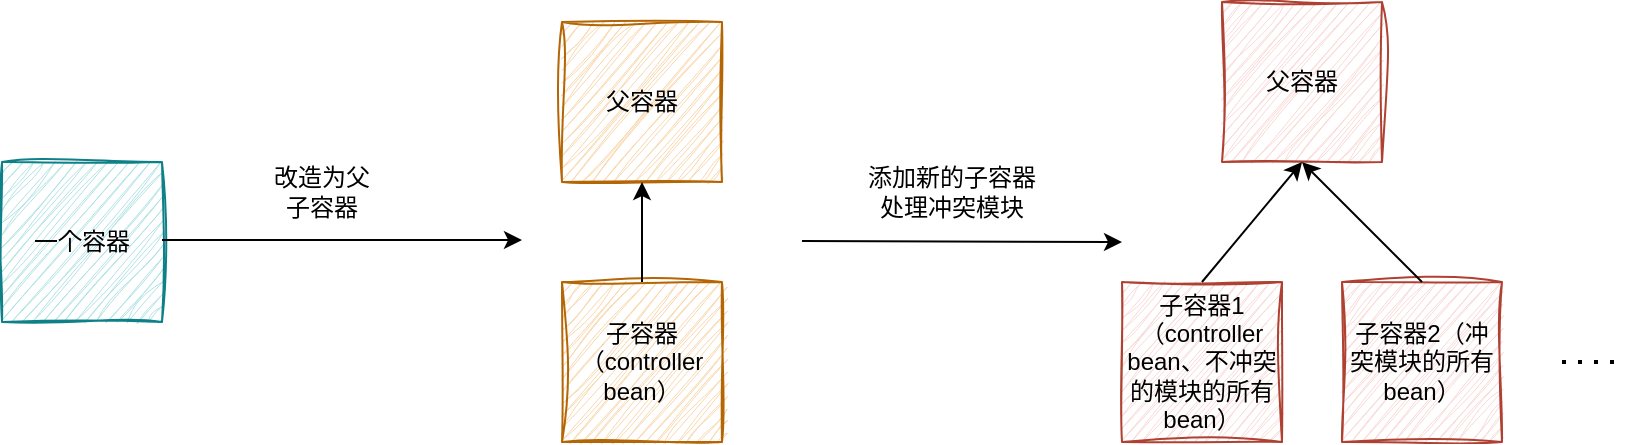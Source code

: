 <mxfile version="26.0.6">
  <diagram name="第 1 页" id="ED3It6m4xEMYX7c6KhXL">
    <mxGraphModel dx="1221" dy="733" grid="1" gridSize="10" guides="1" tooltips="1" connect="1" arrows="1" fold="1" page="1" pageScale="1" pageWidth="827" pageHeight="1169" math="0" shadow="0">
      <root>
        <mxCell id="0" />
        <mxCell id="1" parent="0" />
        <mxCell id="7OjdWX7iwCJd2l1jejAg-1" value="一个容器" style="whiteSpace=wrap;html=1;aspect=fixed;fillColor=#b0e3e6;strokeColor=#0e8088;glass=0;rounded=0;sketch=1;curveFitting=1;jiggle=2;" vertex="1" parent="1">
          <mxGeometry y="120" width="80" height="80" as="geometry" />
        </mxCell>
        <mxCell id="7OjdWX7iwCJd2l1jejAg-4" value="" style="endArrow=classic;html=1;rounded=0;" edge="1" parent="1">
          <mxGeometry width="50" height="50" relative="1" as="geometry">
            <mxPoint x="80" y="159" as="sourcePoint" />
            <mxPoint x="260" y="159" as="targetPoint" />
          </mxGeometry>
        </mxCell>
        <mxCell id="7OjdWX7iwCJd2l1jejAg-6" value="" style="endArrow=classic;html=1;rounded=0;" edge="1" parent="1">
          <mxGeometry width="50" height="50" relative="1" as="geometry">
            <mxPoint x="400" y="159.5" as="sourcePoint" />
            <mxPoint x="560" y="160" as="targetPoint" />
          </mxGeometry>
        </mxCell>
        <mxCell id="7OjdWX7iwCJd2l1jejAg-7" value="" style="group" vertex="1" connectable="0" parent="1">
          <mxGeometry x="280" y="50" width="80" height="210" as="geometry" />
        </mxCell>
        <mxCell id="7OjdWX7iwCJd2l1jejAg-2" value="父容器" style="whiteSpace=wrap;html=1;aspect=fixed;movable=1;resizable=1;rotatable=1;deletable=1;editable=1;locked=0;connectable=1;fillColor=#fad7ac;strokeColor=#b46504;sketch=1;curveFitting=1;jiggle=2;" vertex="1" parent="7OjdWX7iwCJd2l1jejAg-7">
          <mxGeometry width="80" height="80" as="geometry" />
        </mxCell>
        <mxCell id="7OjdWX7iwCJd2l1jejAg-3" value="子容器（controller bean）" style="whiteSpace=wrap;html=1;aspect=fixed;movable=1;resizable=1;rotatable=1;deletable=1;editable=1;locked=0;connectable=1;sketch=1;curveFitting=1;jiggle=2;fillColor=#fad7ac;strokeColor=#b46504;" vertex="1" parent="7OjdWX7iwCJd2l1jejAg-7">
          <mxGeometry y="130" width="80" height="80" as="geometry" />
        </mxCell>
        <mxCell id="7OjdWX7iwCJd2l1jejAg-5" value="" style="endArrow=classic;html=1;rounded=0;entryX=0.5;entryY=1;entryDx=0;entryDy=0;exitX=0.5;exitY=0;exitDx=0;exitDy=0;movable=1;resizable=1;rotatable=1;deletable=1;editable=1;locked=0;connectable=1;" edge="1" parent="7OjdWX7iwCJd2l1jejAg-7" source="7OjdWX7iwCJd2l1jejAg-3" target="7OjdWX7iwCJd2l1jejAg-2">
          <mxGeometry width="50" height="50" relative="1" as="geometry">
            <mxPoint x="10" y="130" as="sourcePoint" />
            <mxPoint x="60" y="80" as="targetPoint" />
          </mxGeometry>
        </mxCell>
        <mxCell id="7OjdWX7iwCJd2l1jejAg-16" value="改造为父子容器" style="text;html=1;align=center;verticalAlign=middle;whiteSpace=wrap;rounded=0;" vertex="1" parent="1">
          <mxGeometry x="130" y="120" width="60" height="30" as="geometry" />
        </mxCell>
        <mxCell id="7OjdWX7iwCJd2l1jejAg-17" value="添加新的子容器处理冲突模块" style="text;html=1;align=center;verticalAlign=middle;whiteSpace=wrap;rounded=0;" vertex="1" parent="1">
          <mxGeometry x="430" y="120" width="90" height="30" as="geometry" />
        </mxCell>
        <mxCell id="7OjdWX7iwCJd2l1jejAg-18" value="" style="group;fillColor=none;" vertex="1" connectable="0" parent="1">
          <mxGeometry x="560" y="40" width="250" height="220" as="geometry" />
        </mxCell>
        <mxCell id="7OjdWX7iwCJd2l1jejAg-9" value="父容器" style="whiteSpace=wrap;html=1;aspect=fixed;movable=1;resizable=1;rotatable=1;deletable=1;editable=1;locked=0;connectable=1;fillColor=#fad9d5;strokeColor=#ae4132;rounded=0;sketch=1;curveFitting=1;jiggle=2;" vertex="1" parent="7OjdWX7iwCJd2l1jejAg-18">
          <mxGeometry x="50" width="80" height="80" as="geometry" />
        </mxCell>
        <mxCell id="7OjdWX7iwCJd2l1jejAg-10" value="子容器1（controller bean、不冲突的模块的所有bean）" style="whiteSpace=wrap;html=1;aspect=fixed;movable=1;resizable=1;rotatable=1;deletable=1;editable=1;locked=0;connectable=1;fillColor=#fad9d5;strokeColor=#ae4132;sketch=1;curveFitting=1;jiggle=2;" vertex="1" parent="7OjdWX7iwCJd2l1jejAg-18">
          <mxGeometry y="140" width="80" height="80" as="geometry" />
        </mxCell>
        <mxCell id="7OjdWX7iwCJd2l1jejAg-11" value="" style="endArrow=classic;html=1;rounded=0;entryX=0.5;entryY=1;entryDx=0;entryDy=0;exitX=0.5;exitY=0;exitDx=0;exitDy=0;movable=1;resizable=1;rotatable=1;deletable=1;editable=1;locked=0;connectable=1;" edge="1" parent="7OjdWX7iwCJd2l1jejAg-18" source="7OjdWX7iwCJd2l1jejAg-10" target="7OjdWX7iwCJd2l1jejAg-9">
          <mxGeometry width="50" height="50" relative="1" as="geometry">
            <mxPoint x="60" y="130" as="sourcePoint" />
            <mxPoint x="110" y="80" as="targetPoint" />
          </mxGeometry>
        </mxCell>
        <mxCell id="7OjdWX7iwCJd2l1jejAg-12" value="子容器2（冲突模块的所有bean）" style="whiteSpace=wrap;html=1;aspect=fixed;fillColor=#fad9d5;strokeColor=#ae4132;sketch=1;curveFitting=1;jiggle=2;" vertex="1" parent="7OjdWX7iwCJd2l1jejAg-18">
          <mxGeometry x="110" y="140" width="80" height="80" as="geometry" />
        </mxCell>
        <mxCell id="7OjdWX7iwCJd2l1jejAg-13" value="" style="endArrow=classic;html=1;rounded=0;entryX=0.5;entryY=1;entryDx=0;entryDy=0;" edge="1" parent="7OjdWX7iwCJd2l1jejAg-18" target="7OjdWX7iwCJd2l1jejAg-9">
          <mxGeometry width="50" height="50" relative="1" as="geometry">
            <mxPoint x="150" y="140" as="sourcePoint" />
            <mxPoint x="200" y="90" as="targetPoint" />
          </mxGeometry>
        </mxCell>
        <mxCell id="7OjdWX7iwCJd2l1jejAg-14" value="" style="endArrow=none;dashed=1;html=1;dashPattern=1 3;strokeWidth=2;rounded=0;" edge="1" parent="7OjdWX7iwCJd2l1jejAg-18">
          <mxGeometry width="50" height="50" relative="1" as="geometry">
            <mxPoint x="220" y="180" as="sourcePoint" />
            <mxPoint x="250" y="180" as="targetPoint" />
          </mxGeometry>
        </mxCell>
      </root>
    </mxGraphModel>
  </diagram>
</mxfile>
